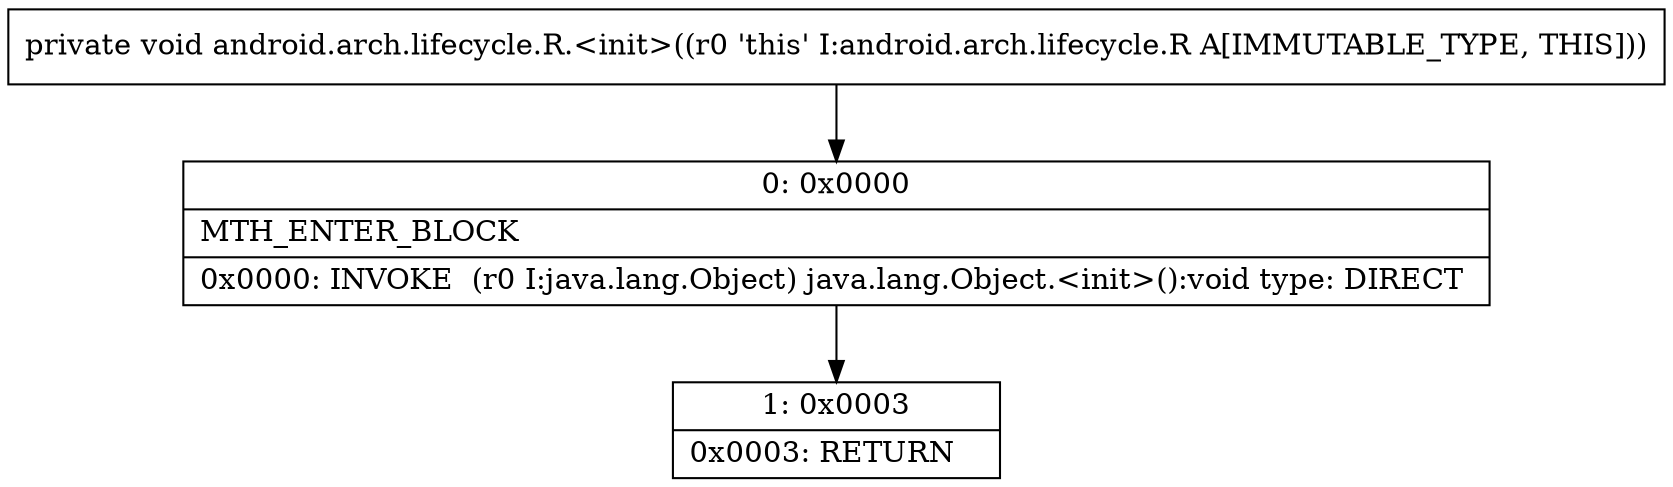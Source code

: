 digraph "CFG forandroid.arch.lifecycle.R.\<init\>()V" {
Node_0 [shape=record,label="{0\:\ 0x0000|MTH_ENTER_BLOCK\l|0x0000: INVOKE  (r0 I:java.lang.Object) java.lang.Object.\<init\>():void type: DIRECT \l}"];
Node_1 [shape=record,label="{1\:\ 0x0003|0x0003: RETURN   \l}"];
MethodNode[shape=record,label="{private void android.arch.lifecycle.R.\<init\>((r0 'this' I:android.arch.lifecycle.R A[IMMUTABLE_TYPE, THIS])) }"];
MethodNode -> Node_0;
Node_0 -> Node_1;
}

